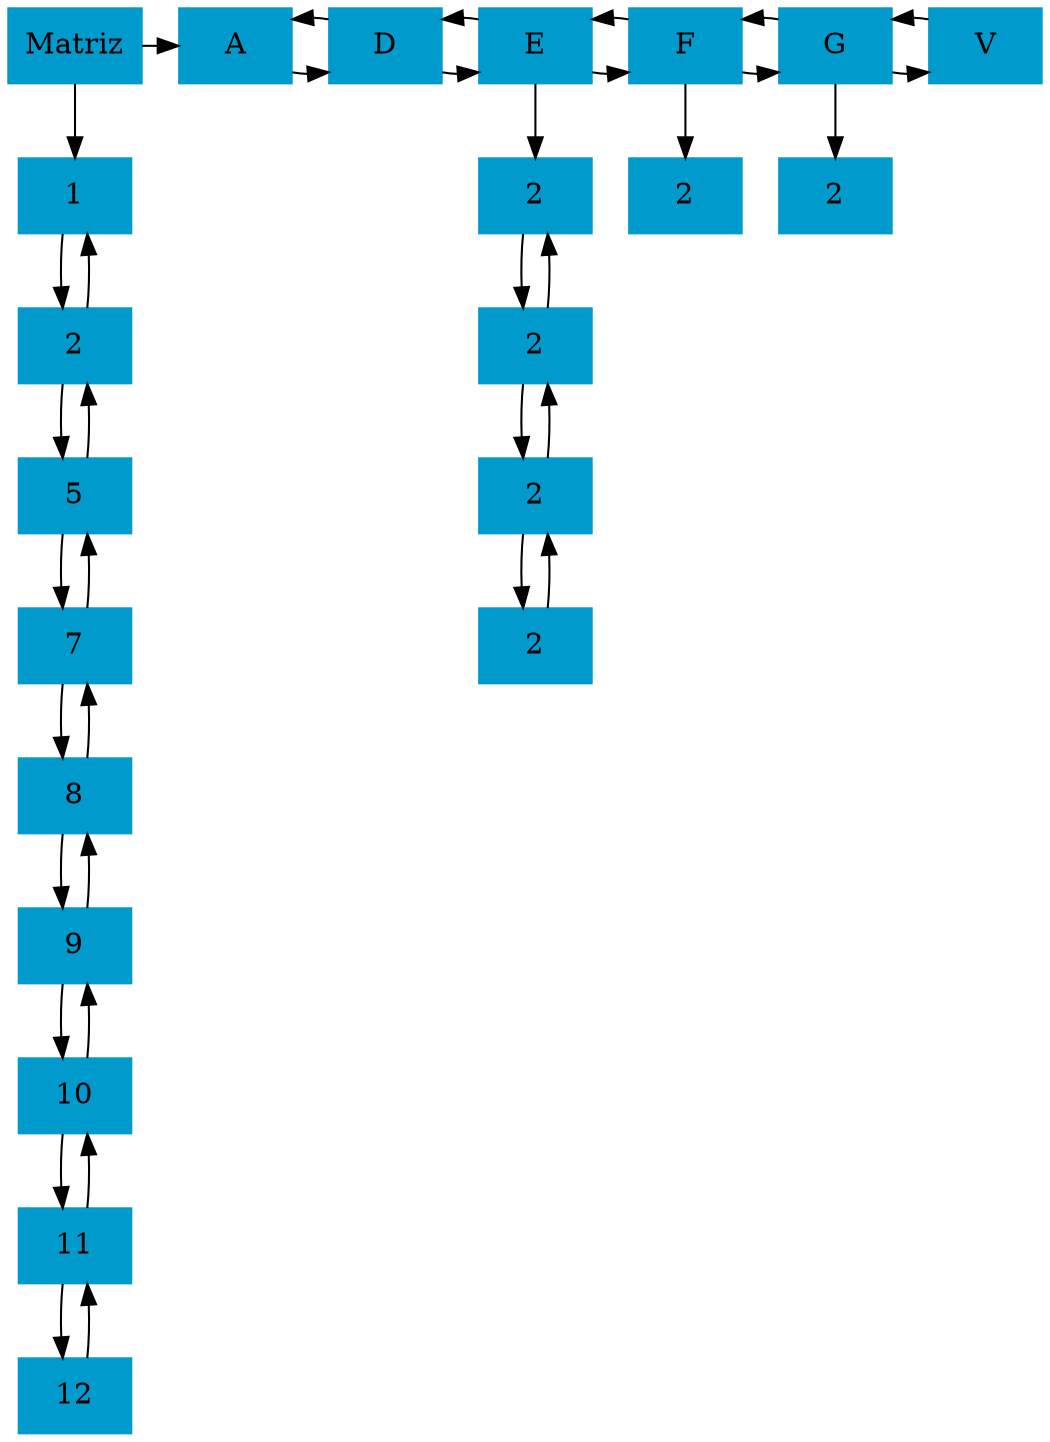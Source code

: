 digraph G{ 
 node[shape=box, style=filled, color=deepskyblue3];
 edge[color=black]; 
 rankdir=UD; 
{rank=min;Matriz;49584532;19699911;2389992;30880833;58961324;61302538;};

49584532[label="A"];
19699911[label="D"];
2389992[label="E"];
30880833[label="F"];
58961324[label="G"];
61302538[label="V"];
64923656[label = "1"];
44624228[label = "2"];
17654054[label = "5"];
52727599[label = "7"];
14347911[label = "8"];
51393439[label = "9"];
26756241[label = "10"];
23264094[label = "11"];
14303791[label = "12"];
Matriz ->49584532;
49584532 -> 19699911;
19699911 -> 2389992;
2389992 -> 30880833;
30880833 -> 58961324;
58961324 -> 61302538;
61302538 -> 58961324;
58961324 -> 30880833;
30880833 -> 2389992;
2389992 -> 19699911;
19699911 -> 49584532;
Matriz ->64923656;
64923656 -> 44624228;
44624228 -> 17654054;
17654054 -> 52727599;
52727599 -> 14347911;
14347911 -> 51393439;
51393439 -> 26756241;
26756241 -> 23264094;
23264094 -> 14303791;
14303791 -> 23264094;
23264094 -> 26756241;
26756241 -> 51393439;
51393439 -> 14347911;
14347911 -> 52727599;
52727599 -> 17654054;
17654054 -> 44624228;
44624228 -> 64923656;




58154627[label="2"];
35529478[label="2"];
47422476[label="2"];
65273341[label="2"];
2389992 -> 58154627;
58154627 -> 35529478;
35529478 -> 47422476;
47422476 -> 65273341;
65273341 -> 47422476;
47422476 -> 35529478;
35529478 -> 58154627;

1495183[label="2"];
30880833 -> 1495183;

30376100[label="2"];
58961324 -> 30376100;



}

